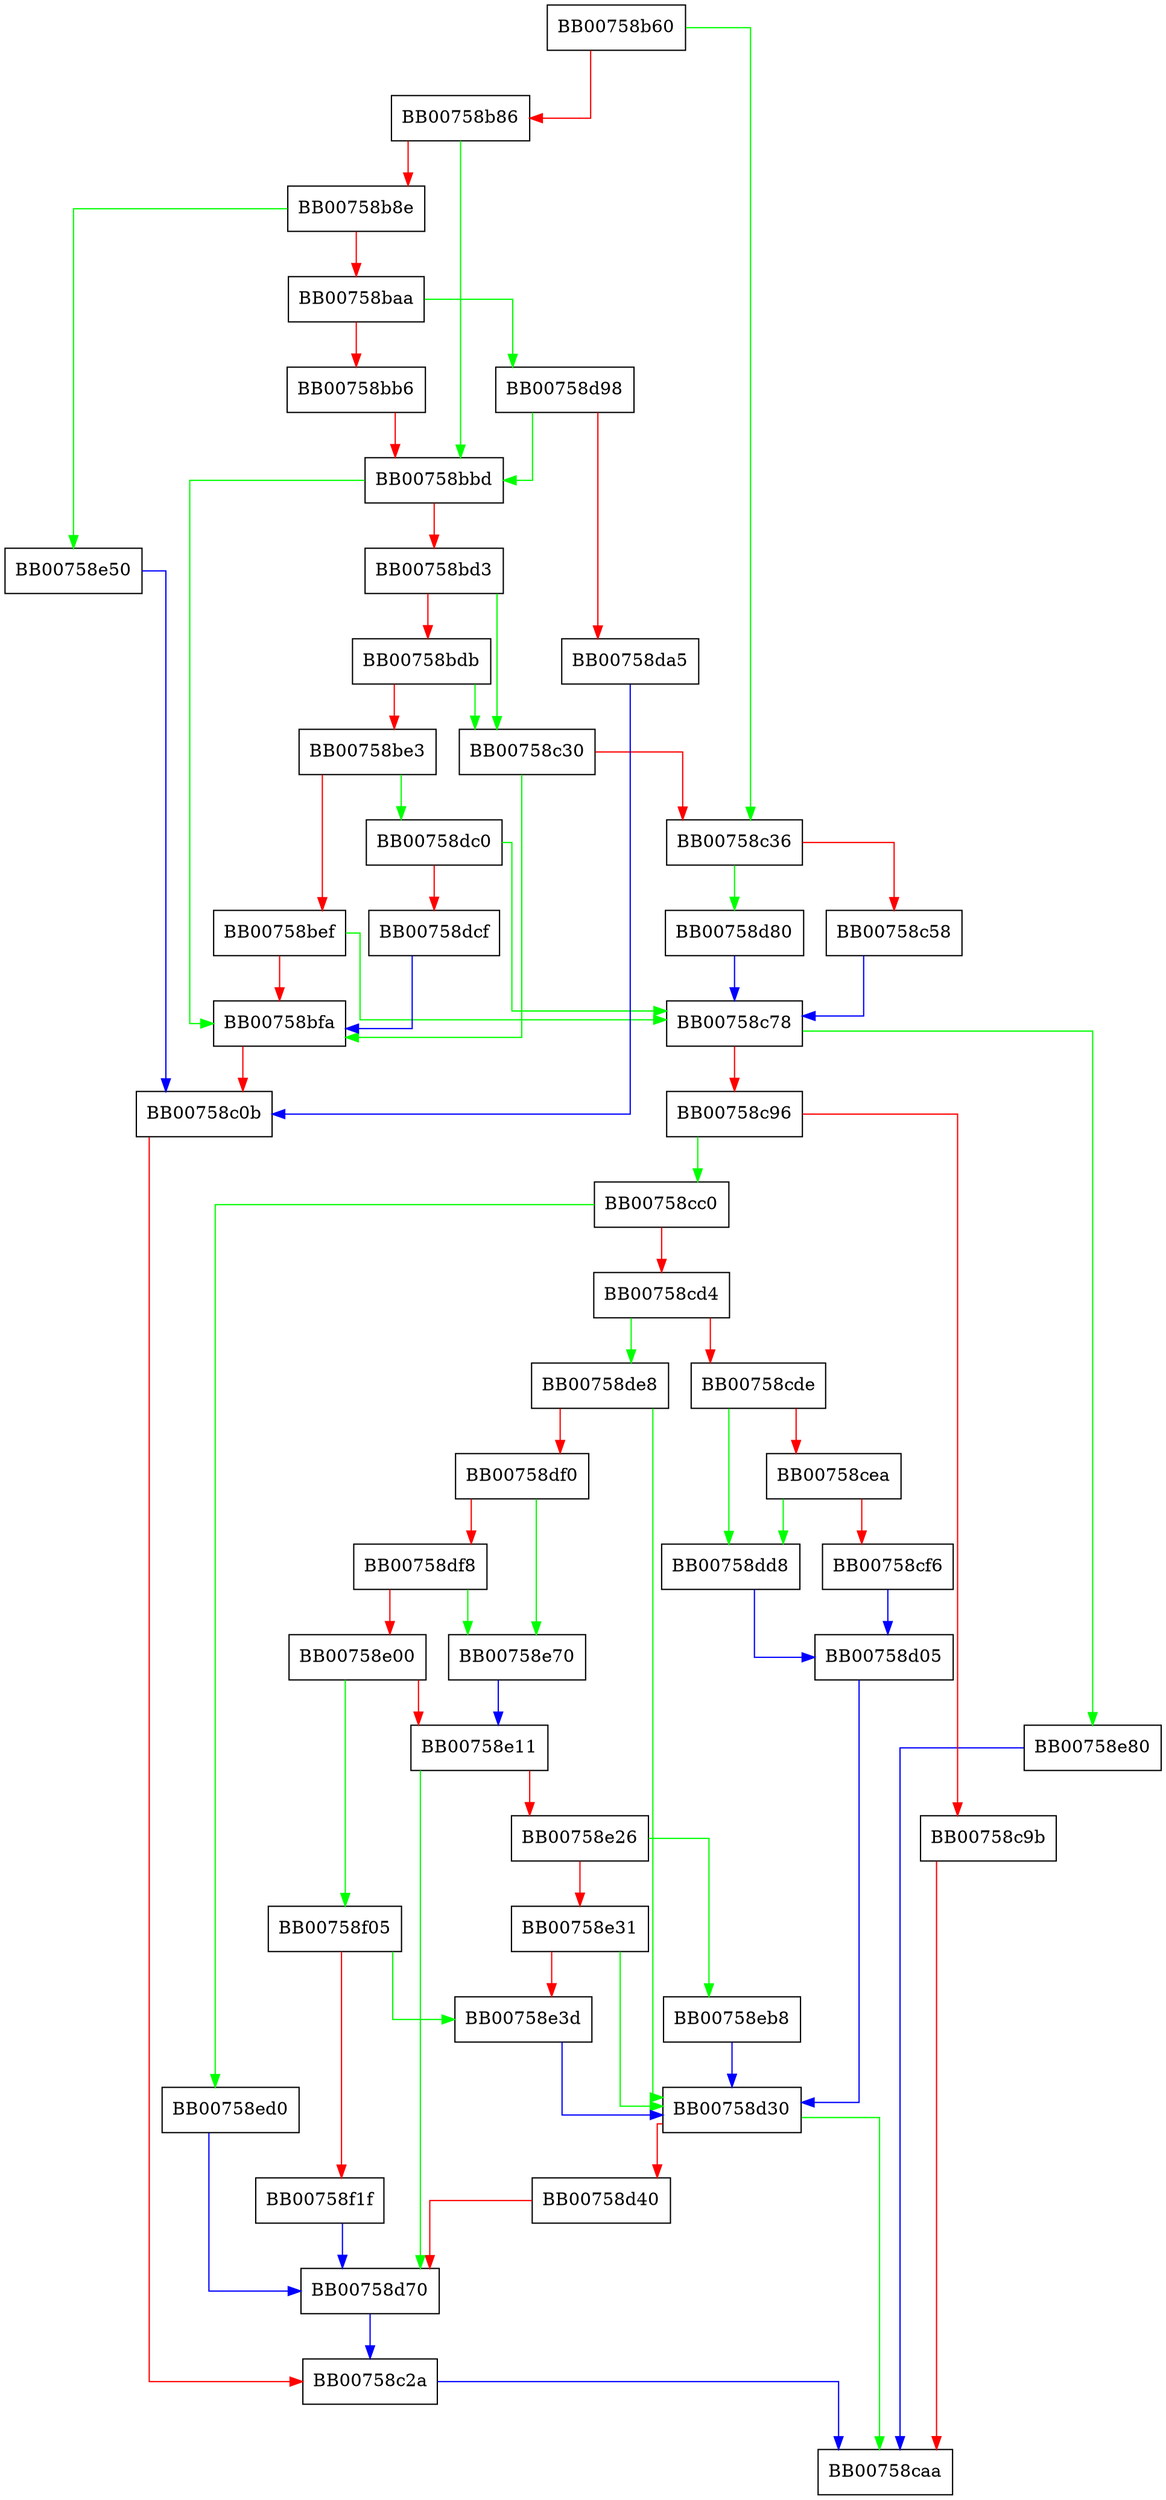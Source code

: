 digraph ossl_ecx_key_op {
  node [shape="box"];
  graph [splines=ortho];
  BB00758b60 -> BB00758c36 [color="green"];
  BB00758b60 -> BB00758b86 [color="red"];
  BB00758b86 -> BB00758bbd [color="green"];
  BB00758b86 -> BB00758b8e [color="red"];
  BB00758b8e -> BB00758e50 [color="green"];
  BB00758b8e -> BB00758baa [color="red"];
  BB00758baa -> BB00758d98 [color="green"];
  BB00758baa -> BB00758bb6 [color="red"];
  BB00758bb6 -> BB00758bbd [color="red"];
  BB00758bbd -> BB00758bfa [color="green"];
  BB00758bbd -> BB00758bd3 [color="red"];
  BB00758bd3 -> BB00758c30 [color="green"];
  BB00758bd3 -> BB00758bdb [color="red"];
  BB00758bdb -> BB00758c30 [color="green"];
  BB00758bdb -> BB00758be3 [color="red"];
  BB00758be3 -> BB00758dc0 [color="green"];
  BB00758be3 -> BB00758bef [color="red"];
  BB00758bef -> BB00758c78 [color="green"];
  BB00758bef -> BB00758bfa [color="red"];
  BB00758bfa -> BB00758c0b [color="red"];
  BB00758c0b -> BB00758c2a [color="red"];
  BB00758c2a -> BB00758caa [color="blue"];
  BB00758c30 -> BB00758bfa [color="green"];
  BB00758c30 -> BB00758c36 [color="red"];
  BB00758c36 -> BB00758d80 [color="green"];
  BB00758c36 -> BB00758c58 [color="red"];
  BB00758c58 -> BB00758c78 [color="blue"];
  BB00758c78 -> BB00758e80 [color="green"];
  BB00758c78 -> BB00758c96 [color="red"];
  BB00758c96 -> BB00758cc0 [color="green"];
  BB00758c96 -> BB00758c9b [color="red"];
  BB00758c9b -> BB00758caa [color="red"];
  BB00758cc0 -> BB00758ed0 [color="green"];
  BB00758cc0 -> BB00758cd4 [color="red"];
  BB00758cd4 -> BB00758de8 [color="green"];
  BB00758cd4 -> BB00758cde [color="red"];
  BB00758cde -> BB00758dd8 [color="green"];
  BB00758cde -> BB00758cea [color="red"];
  BB00758cea -> BB00758dd8 [color="green"];
  BB00758cea -> BB00758cf6 [color="red"];
  BB00758cf6 -> BB00758d05 [color="blue"];
  BB00758d05 -> BB00758d30 [color="blue"];
  BB00758d30 -> BB00758caa [color="green"];
  BB00758d30 -> BB00758d40 [color="red"];
  BB00758d40 -> BB00758d70 [color="red"];
  BB00758d70 -> BB00758c2a [color="blue"];
  BB00758d80 -> BB00758c78 [color="blue"];
  BB00758d98 -> BB00758bbd [color="green"];
  BB00758d98 -> BB00758da5 [color="red"];
  BB00758da5 -> BB00758c0b [color="blue"];
  BB00758dc0 -> BB00758c78 [color="green"];
  BB00758dc0 -> BB00758dcf [color="red"];
  BB00758dcf -> BB00758bfa [color="blue"];
  BB00758dd8 -> BB00758d05 [color="blue"];
  BB00758de8 -> BB00758d30 [color="green"];
  BB00758de8 -> BB00758df0 [color="red"];
  BB00758df0 -> BB00758e70 [color="green"];
  BB00758df0 -> BB00758df8 [color="red"];
  BB00758df8 -> BB00758e70 [color="green"];
  BB00758df8 -> BB00758e00 [color="red"];
  BB00758e00 -> BB00758f05 [color="green"];
  BB00758e00 -> BB00758e11 [color="red"];
  BB00758e11 -> BB00758d70 [color="green"];
  BB00758e11 -> BB00758e26 [color="red"];
  BB00758e26 -> BB00758eb8 [color="green"];
  BB00758e26 -> BB00758e31 [color="red"];
  BB00758e31 -> BB00758d30 [color="green"];
  BB00758e31 -> BB00758e3d [color="red"];
  BB00758e3d -> BB00758d30 [color="blue"];
  BB00758e50 -> BB00758c0b [color="blue"];
  BB00758e70 -> BB00758e11 [color="blue"];
  BB00758e80 -> BB00758caa [color="blue"];
  BB00758eb8 -> BB00758d30 [color="blue"];
  BB00758ed0 -> BB00758d70 [color="blue"];
  BB00758f05 -> BB00758e3d [color="green"];
  BB00758f05 -> BB00758f1f [color="red"];
  BB00758f1f -> BB00758d70 [color="blue"];
}